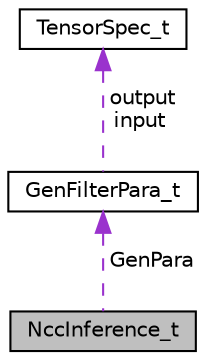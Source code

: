 digraph "NccInference_t"
{
  edge [fontname="Helvetica",fontsize="10",labelfontname="Helvetica",labelfontsize="10"];
  node [fontname="Helvetica",fontsize="10",shape=record];
  Node1 [label="NccInference_t",height=0.2,width=0.4,color="black", fillcolor="grey75", style="filled", fontcolor="black"];
  Node2 -> Node1 [dir="back",color="darkorchid3",fontsize="10",style="dashed",label=" GenPara" ,fontname="Helvetica"];
  Node2 [label="GenFilterPara_t",height=0.2,width=0.4,color="black", fillcolor="white", style="filled",URL="$struct_gen_filter_para__t.html"];
  Node3 -> Node2 [dir="back",color="darkorchid3",fontsize="10",style="dashed",label=" output\ninput" ,fontname="Helvetica"];
  Node3 [label="TensorSpec_t",height=0.2,width=0.4,color="black", fillcolor="white", style="filled",URL="$struct_tensor_spec__t.html"];
}
